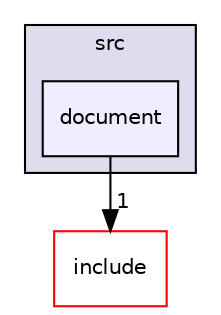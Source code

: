 digraph "document" {
  compound=true
  node [ fontsize="10", fontname="Helvetica"];
  edge [ labelfontsize="10", labelfontname="Helvetica"];
  subgraph clusterdir_a065c5f60305fee3569f887679366939 {
    graph [ bgcolor="#ddddee", pencolor="black", label="src" fontname="Helvetica", fontsize="10", URL="dir_a065c5f60305fee3569f887679366939.html"]
  dir_a6832cab753dac3c185e0f0a744dd5ec [shape=box, label="document", style="filled", fillcolor="#eeeeff", pencolor="black", URL="dir_a6832cab753dac3c185e0f0a744dd5ec.html"];
  }
  dir_5a30104352ef4255dc24354b02eb2d20 [shape=box label="include" fillcolor="white" style="filled" color="red" URL="dir_5a30104352ef4255dc24354b02eb2d20.html"];
  dir_a6832cab753dac3c185e0f0a744dd5ec->dir_5a30104352ef4255dc24354b02eb2d20 [headlabel="1", labeldistance=1.5 headhref="dir_000019_000003.html"];
}

